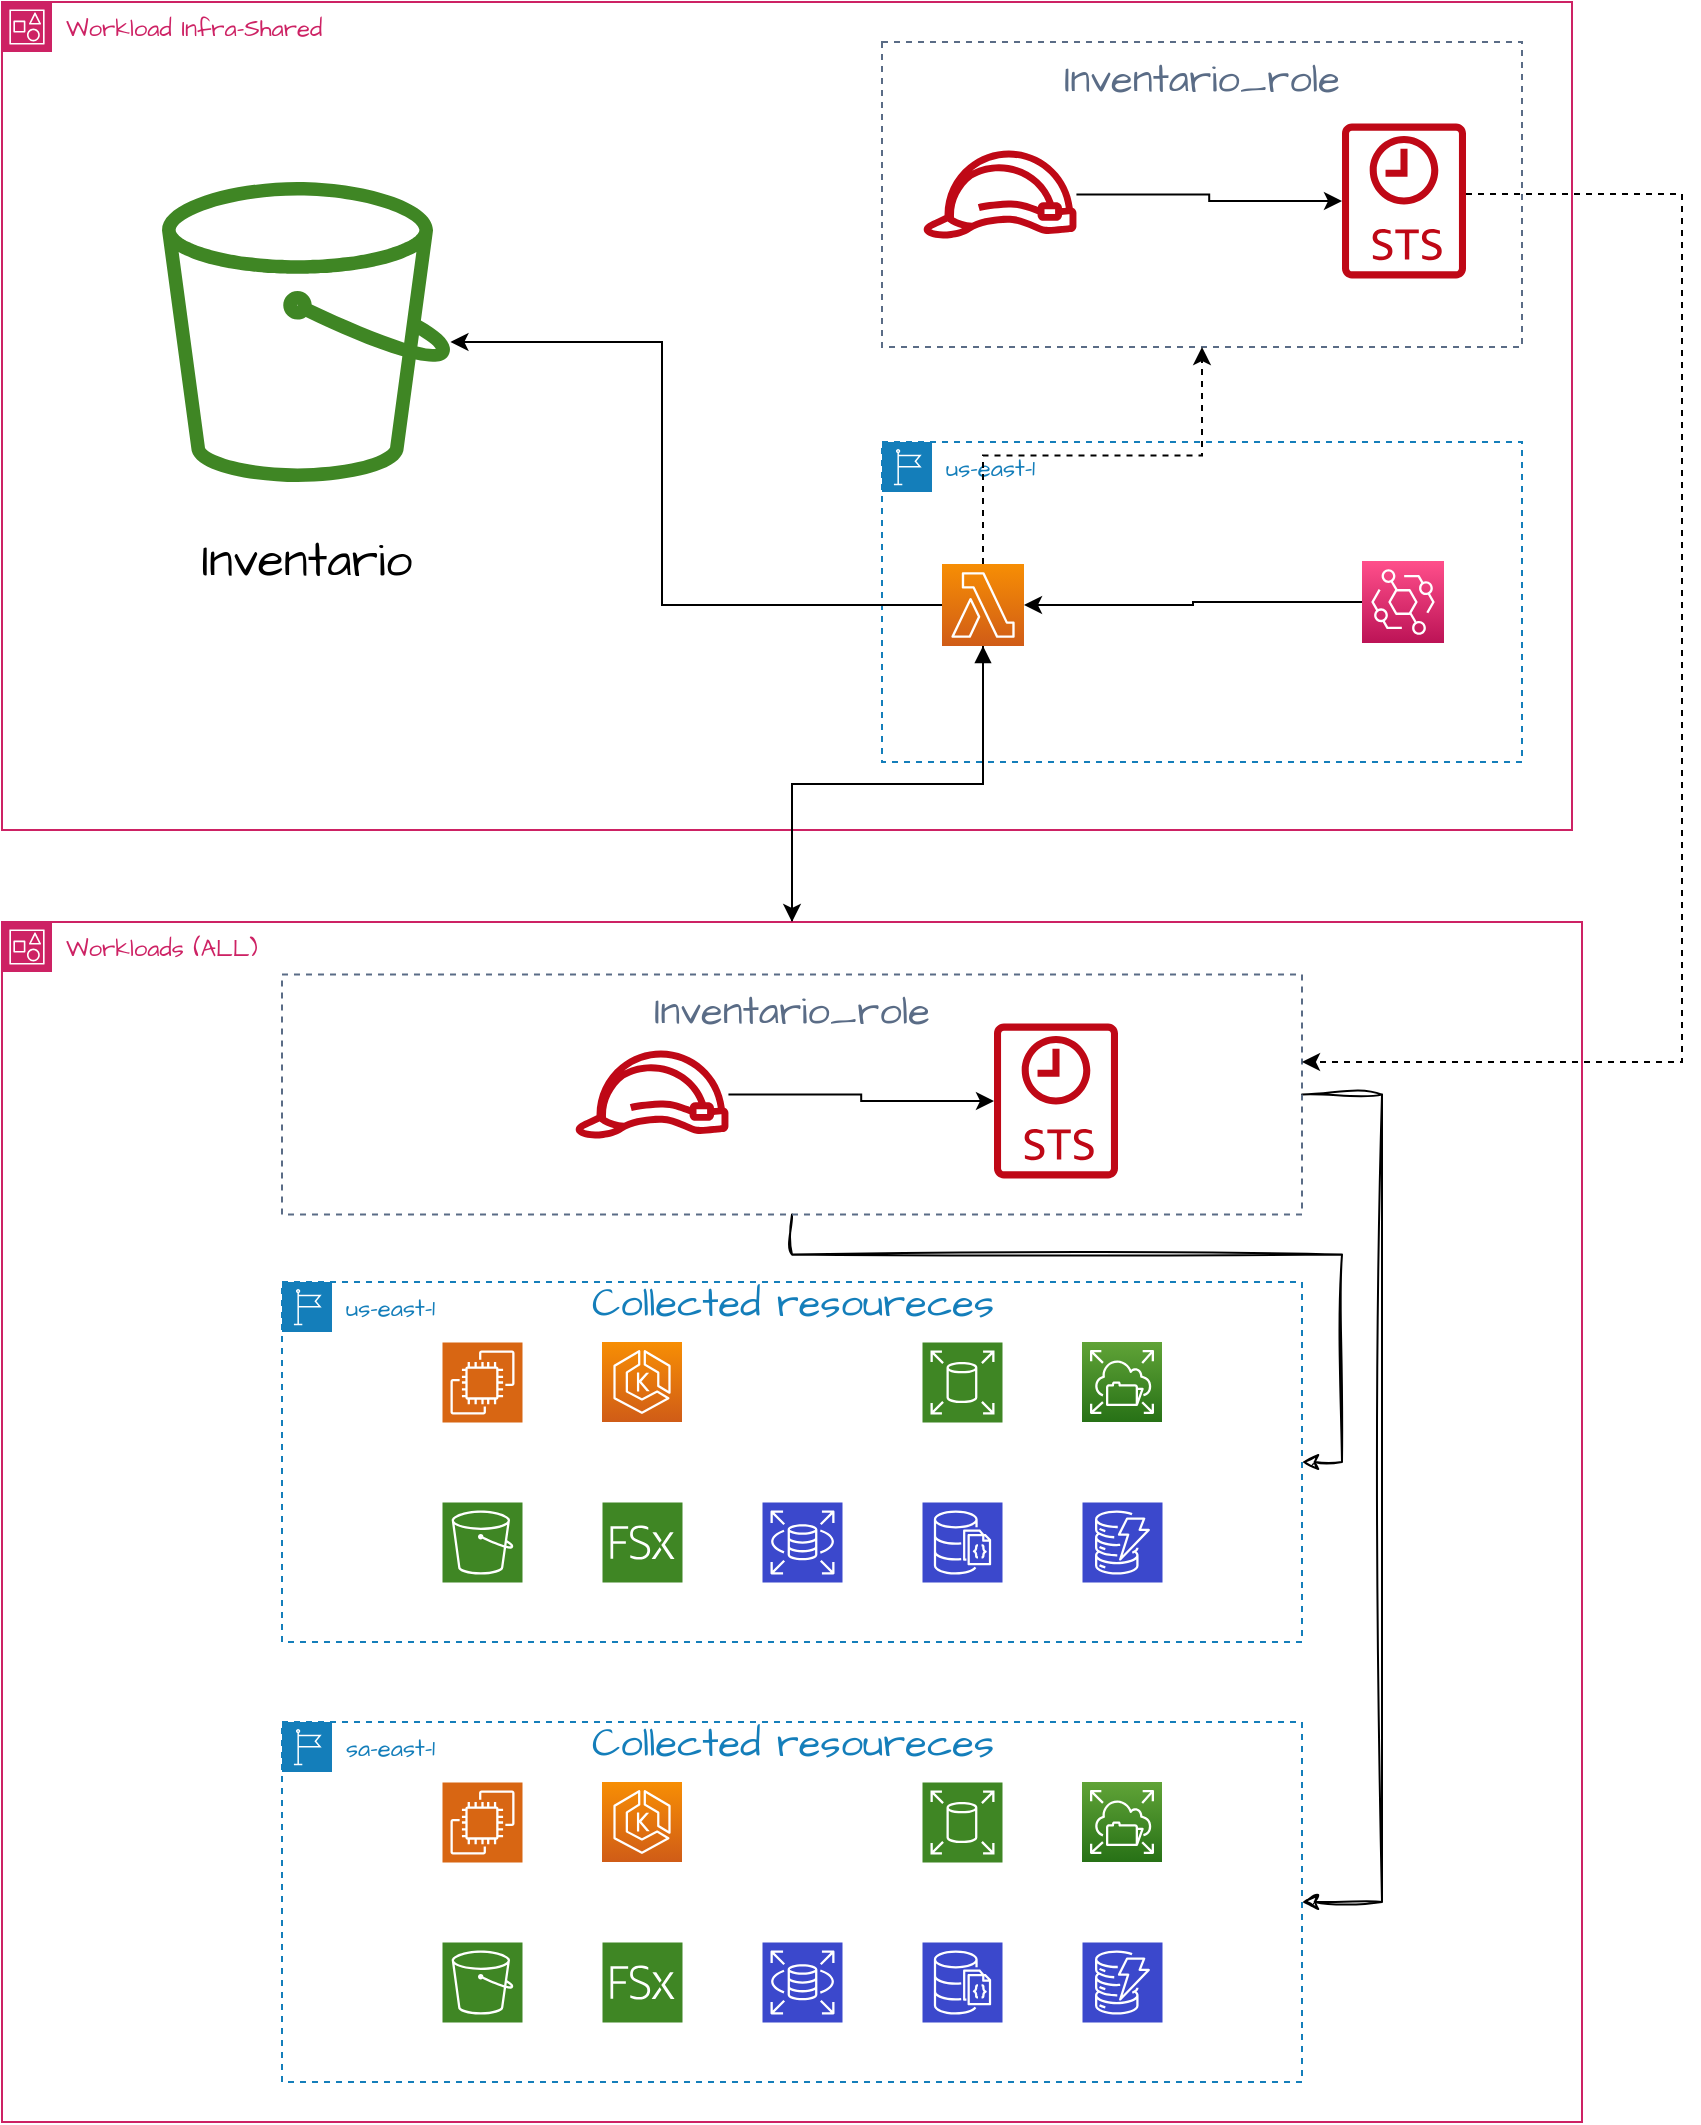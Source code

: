 <mxfile version="21.2.9" type="github">
  <diagram name="Página-1" id="VzRooWuVWmmBLkSY3yeb">
    <mxGraphModel dx="2181" dy="3083" grid="1" gridSize="10" guides="1" tooltips="1" connect="1" arrows="1" fold="1" page="1" pageScale="1" pageWidth="827" pageHeight="1169" math="0" shadow="0">
      <root>
        <mxCell id="0" />
        <mxCell id="1" parent="0" />
        <mxCell id="jStCBAq80HZp-Zrw6Ssf-123" value="Workload Infra-Shared" style="points=[[0,0],[0.25,0],[0.5,0],[0.75,0],[1,0],[1,0.25],[1,0.5],[1,0.75],[1,1],[0.75,1],[0.5,1],[0.25,1],[0,1],[0,0.75],[0,0.5],[0,0.25]];outlineConnect=0;gradientColor=none;html=1;whiteSpace=wrap;fontSize=12;fontStyle=0;container=1;pointerEvents=0;collapsible=0;recursiveResize=0;shape=mxgraph.aws4.group;grIcon=mxgraph.aws4.group_account;strokeColor=#CD2264;fillColor=none;verticalAlign=top;align=left;spacingLeft=30;fontColor=#CD2264;dashed=0;hachureGap=4;fontFamily=Architects Daughter;fontSource=https%3A%2F%2Ffonts.googleapis.com%2Fcss%3Ffamily%3DArchitects%2BDaughter;" vertex="1" parent="1">
          <mxGeometry x="-360" y="-2080" width="785" height="414" as="geometry" />
        </mxCell>
        <mxCell id="jStCBAq80HZp-Zrw6Ssf-126" value="Inventario_role" style="fillColor=none;strokeColor=#5A6C86;dashed=1;verticalAlign=top;fontStyle=0;fontColor=#5A6C86;whiteSpace=wrap;html=1;hachureGap=4;fontFamily=Architects Daughter;fontSource=https%3A%2F%2Ffonts.googleapis.com%2Fcss%3Ffamily%3DArchitects%2BDaughter;fontSize=20;" vertex="1" parent="jStCBAq80HZp-Zrw6Ssf-123">
          <mxGeometry x="440" y="20" width="320" height="152.5" as="geometry" />
        </mxCell>
        <mxCell id="jStCBAq80HZp-Zrw6Ssf-130" style="edgeStyle=orthogonalEdgeStyle;rounded=0;hachureGap=4;orthogonalLoop=1;jettySize=auto;html=1;fontFamily=Architects Daughter;fontSource=https%3A%2F%2Ffonts.googleapis.com%2Fcss%3Ffamily%3DArchitects%2BDaughter;fontSize=16;" edge="1" parent="jStCBAq80HZp-Zrw6Ssf-123" source="jStCBAq80HZp-Zrw6Ssf-127" target="jStCBAq80HZp-Zrw6Ssf-128">
          <mxGeometry relative="1" as="geometry" />
        </mxCell>
        <mxCell id="jStCBAq80HZp-Zrw6Ssf-127" value="" style="sketch=0;outlineConnect=0;fontColor=#232F3E;gradientColor=none;fillColor=#BF0816;strokeColor=none;dashed=0;verticalLabelPosition=bottom;verticalAlign=top;align=center;html=1;fontSize=12;fontStyle=0;aspect=fixed;pointerEvents=1;shape=mxgraph.aws4.role;hachureGap=4;jiggle=2;curveFitting=1;fontFamily=Architects Daughter;fontSource=https%3A%2F%2Ffonts.googleapis.com%2Fcss%3Ffamily%3DArchitects%2BDaughter;" vertex="1" parent="jStCBAq80HZp-Zrw6Ssf-123">
          <mxGeometry x="460.0" y="74.25" width="78" height="44" as="geometry" />
        </mxCell>
        <mxCell id="jStCBAq80HZp-Zrw6Ssf-128" value="" style="sketch=0;outlineConnect=0;fontColor=#232F3E;gradientColor=none;fillColor=#BF0816;strokeColor=none;dashed=0;verticalLabelPosition=bottom;verticalAlign=top;align=center;html=1;fontSize=12;fontStyle=0;aspect=fixed;pointerEvents=1;shape=mxgraph.aws4.sts_alternate;hachureGap=4;jiggle=2;curveFitting=1;fontFamily=Architects Daughter;fontSource=https%3A%2F%2Ffonts.googleapis.com%2Fcss%3Ffamily%3DArchitects%2BDaughter;" vertex="1" parent="jStCBAq80HZp-Zrw6Ssf-123">
          <mxGeometry x="670" y="60.5" width="62" height="78" as="geometry" />
        </mxCell>
        <mxCell id="jStCBAq80HZp-Zrw6Ssf-124" value="us-east-1" style="points=[[0,0],[0.25,0],[0.5,0],[0.75,0],[1,0],[1,0.25],[1,0.5],[1,0.75],[1,1],[0.75,1],[0.5,1],[0.25,1],[0,1],[0,0.75],[0,0.5],[0,0.25]];outlineConnect=0;gradientColor=none;html=1;whiteSpace=wrap;fontSize=12;fontStyle=0;container=1;pointerEvents=0;collapsible=0;recursiveResize=0;shape=mxgraph.aws4.group;grIcon=mxgraph.aws4.group_region;strokeColor=#147EBA;fillColor=none;verticalAlign=top;align=left;spacingLeft=30;fontColor=#147EBA;dashed=1;hachureGap=4;fontFamily=Architects Daughter;fontSource=https%3A%2F%2Ffonts.googleapis.com%2Fcss%3Ffamily%3DArchitects%2BDaughter;" vertex="1" parent="jStCBAq80HZp-Zrw6Ssf-123">
          <mxGeometry x="440" y="220" width="320" height="160" as="geometry" />
        </mxCell>
        <mxCell id="jStCBAq80HZp-Zrw6Ssf-175" style="edgeStyle=orthogonalEdgeStyle;rounded=0;hachureGap=4;orthogonalLoop=1;jettySize=auto;html=1;entryX=1;entryY=0.5;entryDx=0;entryDy=0;entryPerimeter=0;fontFamily=Architects Daughter;fontSource=https%3A%2F%2Ffonts.googleapis.com%2Fcss%3Ffamily%3DArchitects%2BDaughter;fontSize=16;" edge="1" parent="jStCBAq80HZp-Zrw6Ssf-124" source="jStCBAq80HZp-Zrw6Ssf-103" target="jStCBAq80HZp-Zrw6Ssf-97">
          <mxGeometry relative="1" as="geometry" />
        </mxCell>
        <mxCell id="jStCBAq80HZp-Zrw6Ssf-103" value="" style="sketch=0;points=[[0,0,0],[0.25,0,0],[0.5,0,0],[0.75,0,0],[1,0,0],[0,1,0],[0.25,1,0],[0.5,1,0],[0.75,1,0],[1,1,0],[0,0.25,0],[0,0.5,0],[0,0.75,0],[1,0.25,0],[1,0.5,0],[1,0.75,0]];outlineConnect=0;fontColor=#232F3E;gradientColor=#FF4F8B;gradientDirection=north;fillColor=#BC1356;strokeColor=#ffffff;dashed=0;verticalLabelPosition=bottom;verticalAlign=top;align=center;html=1;fontSize=12;fontStyle=0;aspect=fixed;shape=mxgraph.aws4.resourceIcon;resIcon=mxgraph.aws4.eventbridge;hachureGap=4;jiggle=2;curveFitting=1;fontFamily=Architects Daughter;fontSource=https%3A%2F%2Ffonts.googleapis.com%2Fcss%3Ffamily%3DArchitects%2BDaughter;" vertex="1" parent="jStCBAq80HZp-Zrw6Ssf-124">
          <mxGeometry x="240" y="59.5" width="41" height="41" as="geometry" />
        </mxCell>
        <mxCell id="jStCBAq80HZp-Zrw6Ssf-97" value="" style="sketch=0;points=[[0,0,0],[0.25,0,0],[0.5,0,0],[0.75,0,0],[1,0,0],[0,1,0],[0.25,1,0],[0.5,1,0],[0.75,1,0],[1,1,0],[0,0.25,0],[0,0.5,0],[0,0.75,0],[1,0.25,0],[1,0.5,0],[1,0.75,0]];outlineConnect=0;fontColor=#232F3E;gradientColor=#F78E04;gradientDirection=north;fillColor=#D05C17;strokeColor=#ffffff;dashed=0;verticalLabelPosition=bottom;verticalAlign=top;align=center;html=1;fontSize=12;fontStyle=0;aspect=fixed;shape=mxgraph.aws4.resourceIcon;resIcon=mxgraph.aws4.lambda;hachureGap=4;jiggle=2;curveFitting=1;fontFamily=Architects Daughter;fontSource=https%3A%2F%2Ffonts.googleapis.com%2Fcss%3Ffamily%3DArchitects%2BDaughter;" vertex="1" parent="jStCBAq80HZp-Zrw6Ssf-124">
          <mxGeometry x="30" y="61" width="41" height="41" as="geometry" />
        </mxCell>
        <mxCell id="jStCBAq80HZp-Zrw6Ssf-157" value="" style="sketch=0;outlineConnect=0;fontColor=#232F3E;gradientColor=none;fillColor=#3F8624;strokeColor=none;dashed=0;verticalLabelPosition=bottom;verticalAlign=top;align=center;html=1;fontSize=12;fontStyle=0;aspect=fixed;pointerEvents=1;shape=mxgraph.aws4.bucket;hachureGap=4;jiggle=2;curveFitting=1;fontFamily=Architects Daughter;fontSource=https%3A%2F%2Ffonts.googleapis.com%2Fcss%3Ffamily%3DArchitects%2BDaughter;" vertex="1" parent="jStCBAq80HZp-Zrw6Ssf-123">
          <mxGeometry x="80" y="90" width="144.23" height="150" as="geometry" />
        </mxCell>
        <mxCell id="jStCBAq80HZp-Zrw6Ssf-158" value="&lt;font style=&quot;font-size: 24px;&quot;&gt;Inventario&lt;/font&gt;" style="text;html=1;align=center;verticalAlign=middle;resizable=0;points=[];autosize=1;strokeColor=none;fillColor=none;fontSize=20;fontFamily=Architects Daughter;" vertex="1" parent="jStCBAq80HZp-Zrw6Ssf-123">
          <mxGeometry x="87.12" y="260" width="130" height="40" as="geometry" />
        </mxCell>
        <mxCell id="jStCBAq80HZp-Zrw6Ssf-163" style="edgeStyle=orthogonalEdgeStyle;rounded=0;hachureGap=4;orthogonalLoop=1;jettySize=auto;html=1;entryX=0.5;entryY=1;entryDx=0;entryDy=0;fontFamily=Architects Daughter;fontSource=https%3A%2F%2Ffonts.googleapis.com%2Fcss%3Ffamily%3DArchitects%2BDaughter;fontSize=16;dashed=1;" edge="1" parent="jStCBAq80HZp-Zrw6Ssf-123" source="jStCBAq80HZp-Zrw6Ssf-97" target="jStCBAq80HZp-Zrw6Ssf-126">
          <mxGeometry relative="1" as="geometry" />
        </mxCell>
        <mxCell id="jStCBAq80HZp-Zrw6Ssf-172" style="edgeStyle=orthogonalEdgeStyle;rounded=0;hachureGap=4;orthogonalLoop=1;jettySize=auto;html=1;fontFamily=Architects Daughter;fontSource=https%3A%2F%2Ffonts.googleapis.com%2Fcss%3Ffamily%3DArchitects%2BDaughter;fontSize=16;" edge="1" parent="jStCBAq80HZp-Zrw6Ssf-123" source="jStCBAq80HZp-Zrw6Ssf-97" target="jStCBAq80HZp-Zrw6Ssf-157">
          <mxGeometry relative="1" as="geometry">
            <Array as="points">
              <mxPoint x="330" y="302" />
              <mxPoint x="330" y="170" />
            </Array>
          </mxGeometry>
        </mxCell>
        <mxCell id="jStCBAq80HZp-Zrw6Ssf-166" style="edgeStyle=orthogonalEdgeStyle;rounded=0;hachureGap=4;orthogonalLoop=1;jettySize=auto;html=1;entryX=0.5;entryY=1;entryDx=0;entryDy=0;entryPerimeter=0;fontFamily=Architects Daughter;fontSource=https%3A%2F%2Ffonts.googleapis.com%2Fcss%3Ffamily%3DArchitects%2BDaughter;fontSize=16;endArrow=block;endFill=1;" edge="1" parent="1" source="jStCBAq80HZp-Zrw6Ssf-132" target="jStCBAq80HZp-Zrw6Ssf-97">
          <mxGeometry relative="1" as="geometry" />
        </mxCell>
        <mxCell id="jStCBAq80HZp-Zrw6Ssf-132" value="Workloads (ALL)" style="points=[[0,0],[0.25,0],[0.5,0],[0.75,0],[1,0],[1,0.25],[1,0.5],[1,0.75],[1,1],[0.75,1],[0.5,1],[0.25,1],[0,1],[0,0.75],[0,0.5],[0,0.25]];outlineConnect=0;gradientColor=none;html=1;whiteSpace=wrap;fontSize=12;fontStyle=0;container=1;pointerEvents=0;collapsible=0;recursiveResize=0;shape=mxgraph.aws4.group;grIcon=mxgraph.aws4.group_account;strokeColor=#CD2264;fillColor=none;verticalAlign=top;align=left;spacingLeft=30;fontColor=#CD2264;dashed=0;hachureGap=4;fontFamily=Architects Daughter;fontSource=https%3A%2F%2Ffonts.googleapis.com%2Fcss%3Ffamily%3DArchitects%2BDaughter;" vertex="1" parent="1">
          <mxGeometry x="-360" y="-1620" width="790" height="600" as="geometry" />
        </mxCell>
        <mxCell id="jStCBAq80HZp-Zrw6Ssf-162" style="edgeStyle=orthogonalEdgeStyle;rounded=0;sketch=1;hachureGap=4;jiggle=2;curveFitting=1;orthogonalLoop=1;jettySize=auto;html=1;entryX=1;entryY=0.5;entryDx=0;entryDy=0;fontFamily=Architects Daughter;fontSource=https%3A%2F%2Ffonts.googleapis.com%2Fcss%3Ffamily%3DArchitects%2BDaughter;fontSize=16;" edge="1" parent="jStCBAq80HZp-Zrw6Ssf-132" source="jStCBAq80HZp-Zrw6Ssf-135" target="jStCBAq80HZp-Zrw6Ssf-140">
          <mxGeometry relative="1" as="geometry" />
        </mxCell>
        <mxCell id="jStCBAq80HZp-Zrw6Ssf-165" style="edgeStyle=orthogonalEdgeStyle;rounded=0;sketch=1;hachureGap=4;jiggle=2;curveFitting=1;orthogonalLoop=1;jettySize=auto;html=1;exitX=1;exitY=0.5;exitDx=0;exitDy=0;entryX=1;entryY=0.5;entryDx=0;entryDy=0;fontFamily=Architects Daughter;fontSource=https%3A%2F%2Ffonts.googleapis.com%2Fcss%3Ffamily%3DArchitects%2BDaughter;fontSize=16;" edge="1" parent="jStCBAq80HZp-Zrw6Ssf-132" source="jStCBAq80HZp-Zrw6Ssf-135">
          <mxGeometry relative="1" as="geometry">
            <mxPoint x="650" y="490" as="targetPoint" />
            <Array as="points">
              <mxPoint x="690" y="86" />
              <mxPoint x="690" y="490" />
            </Array>
          </mxGeometry>
        </mxCell>
        <mxCell id="jStCBAq80HZp-Zrw6Ssf-135" value="Inventario_role" style="fillColor=none;strokeColor=#5A6C86;dashed=1;verticalAlign=top;fontStyle=0;fontColor=#5A6C86;whiteSpace=wrap;html=1;hachureGap=4;fontFamily=Architects Daughter;fontSource=https%3A%2F%2Ffonts.googleapis.com%2Fcss%3Ffamily%3DArchitects%2BDaughter;fontSize=20;" vertex="1" parent="jStCBAq80HZp-Zrw6Ssf-132">
          <mxGeometry x="140" y="26.25" width="510" height="120" as="geometry" />
        </mxCell>
        <mxCell id="jStCBAq80HZp-Zrw6Ssf-137" value="" style="sketch=0;outlineConnect=0;fontColor=#232F3E;gradientColor=none;fillColor=#BF0816;strokeColor=none;dashed=0;verticalLabelPosition=bottom;verticalAlign=top;align=center;html=1;fontSize=12;fontStyle=0;aspect=fixed;pointerEvents=1;shape=mxgraph.aws4.role;hachureGap=4;jiggle=2;curveFitting=1;fontFamily=Architects Daughter;fontSource=https%3A%2F%2Ffonts.googleapis.com%2Fcss%3Ffamily%3DArchitects%2BDaughter;" vertex="1" parent="jStCBAq80HZp-Zrw6Ssf-132">
          <mxGeometry x="286.0" y="64.25" width="78" height="44" as="geometry" />
        </mxCell>
        <mxCell id="jStCBAq80HZp-Zrw6Ssf-138" value="" style="sketch=0;outlineConnect=0;fontColor=#232F3E;gradientColor=none;fillColor=#BF0816;strokeColor=none;dashed=0;verticalLabelPosition=bottom;verticalAlign=top;align=center;html=1;fontSize=12;fontStyle=0;aspect=fixed;pointerEvents=1;shape=mxgraph.aws4.sts_alternate;hachureGap=4;jiggle=2;curveFitting=1;fontFamily=Architects Daughter;fontSource=https%3A%2F%2Ffonts.googleapis.com%2Fcss%3Ffamily%3DArchitects%2BDaughter;" vertex="1" parent="jStCBAq80HZp-Zrw6Ssf-132">
          <mxGeometry x="496" y="50.5" width="62" height="78" as="geometry" />
        </mxCell>
        <mxCell id="jStCBAq80HZp-Zrw6Ssf-136" style="edgeStyle=orthogonalEdgeStyle;rounded=0;hachureGap=4;orthogonalLoop=1;jettySize=auto;html=1;fontFamily=Architects Daughter;fontSource=https%3A%2F%2Ffonts.googleapis.com%2Fcss%3Ffamily%3DArchitects%2BDaughter;fontSize=16;" edge="1" parent="jStCBAq80HZp-Zrw6Ssf-132" source="jStCBAq80HZp-Zrw6Ssf-137" target="jStCBAq80HZp-Zrw6Ssf-138">
          <mxGeometry relative="1" as="geometry" />
        </mxCell>
        <mxCell id="jStCBAq80HZp-Zrw6Ssf-140" value="us-east-1" style="points=[[0,0],[0.25,0],[0.5,0],[0.75,0],[1,0],[1,0.25],[1,0.5],[1,0.75],[1,1],[0.75,1],[0.5,1],[0.25,1],[0,1],[0,0.75],[0,0.5],[0,0.25]];outlineConnect=0;gradientColor=none;html=1;whiteSpace=wrap;fontSize=12;fontStyle=0;container=1;pointerEvents=0;collapsible=0;recursiveResize=0;shape=mxgraph.aws4.group;grIcon=mxgraph.aws4.group_region;strokeColor=#147EBA;fillColor=none;verticalAlign=top;align=left;spacingLeft=30;fontColor=#147EBA;dashed=1;hachureGap=4;fontFamily=Architects Daughter;fontSource=https%3A%2F%2Ffonts.googleapis.com%2Fcss%3Ffamily%3DArchitects%2BDaughter;" vertex="1" parent="jStCBAq80HZp-Zrw6Ssf-132">
          <mxGeometry x="140" y="180" width="510" height="180" as="geometry" />
        </mxCell>
        <mxCell id="jStCBAq80HZp-Zrw6Ssf-79" value="" style="html=1;overflow=block;blockSpacing=1;whiteSpace=wrap;shape=mxgraph.aws4.resourceIcon;resIcon=mxgraph.aws4.ec2;verticalLabelPosition=bottom;align=center;verticalAlign=top;strokeColor=#ffffff;pointerEvents=1;fontSize=13;spacing=0;strokeOpacity=100;rounded=1;absoluteArcSize=1;arcSize=9;fillColor=#d86613;strokeWidth=2.3;lucidId=VLP564rc3VLV;" vertex="1" parent="jStCBAq80HZp-Zrw6Ssf-140">
          <mxGeometry x="80" y="30" width="40" height="40" as="geometry" />
        </mxCell>
        <mxCell id="jStCBAq80HZp-Zrw6Ssf-115" value="" style="sketch=0;points=[[0,0,0],[0.25,0,0],[0.5,0,0],[0.75,0,0],[1,0,0],[0,1,0],[0.25,1,0],[0.5,1,0],[0.75,1,0],[1,1,0],[0,0.25,0],[0,0.5,0],[0,0.75,0],[1,0.25,0],[1,0.5,0],[1,0.75,0]];outlineConnect=0;fontColor=#232F3E;gradientColor=#F78E04;gradientDirection=north;fillColor=#D05C17;strokeColor=#ffffff;dashed=0;verticalLabelPosition=bottom;verticalAlign=top;align=center;html=1;fontSize=12;fontStyle=0;aspect=fixed;shape=mxgraph.aws4.resourceIcon;resIcon=mxgraph.aws4.eks;hachureGap=4;jiggle=2;curveFitting=1;fontFamily=Architects Daughter;fontSource=https%3A%2F%2Ffonts.googleapis.com%2Fcss%3Ffamily%3DArchitects%2BDaughter;" vertex="1" parent="jStCBAq80HZp-Zrw6Ssf-140">
          <mxGeometry x="160" y="30" width="40" height="40" as="geometry" />
        </mxCell>
        <mxCell id="jStCBAq80HZp-Zrw6Ssf-84" value="" style="html=1;overflow=block;blockSpacing=1;whiteSpace=wrap;shape=image;fontSize=13;spacing=0;strokeColor=none;strokeOpacity=100;strokeWidth=0;image=https://images.lucid.app/images/45615121-0fde-41e3-a332-d0e352b0bb33/content;imageAspect=0;lucidId=YUP5qHfr82i2;" vertex="1" parent="jStCBAq80HZp-Zrw6Ssf-140">
          <mxGeometry x="240" y="30" width="40" height="40" as="geometry" />
        </mxCell>
        <mxCell id="jStCBAq80HZp-Zrw6Ssf-82" value="" style="html=1;overflow=block;blockSpacing=1;whiteSpace=wrap;shape=mxgraph.aws4.resourceIcon;resIcon=mxgraph.aws4.elastic_block_store;labelPosition=center;verticalLabelPosition=bottom;align=center;verticalAlign=top;strokeColor=#ffffff;pointerEvents=1;fontSize=13;spacing=0;strokeOpacity=100;rounded=1;absoluteArcSize=1;arcSize=9;fillColor=#3f8624;strokeWidth=2.3;lucidId=uNP53A2GF-6j;" vertex="1" parent="jStCBAq80HZp-Zrw6Ssf-140">
          <mxGeometry x="320" y="30" width="40" height="40" as="geometry" />
        </mxCell>
        <mxCell id="jStCBAq80HZp-Zrw6Ssf-116" value="" style="sketch=0;points=[[0,0,0],[0.25,0,0],[0.5,0,0],[0.75,0,0],[1,0,0],[0,1,0],[0.25,1,0],[0.5,1,0],[0.75,1,0],[1,1,0],[0,0.25,0],[0,0.5,0],[0,0.75,0],[1,0.25,0],[1,0.5,0],[1,0.75,0]];outlineConnect=0;fontColor=#232F3E;gradientColor=#60A337;gradientDirection=north;fillColor=#277116;strokeColor=#ffffff;dashed=0;verticalLabelPosition=bottom;verticalAlign=top;align=center;html=1;fontSize=12;fontStyle=0;aspect=fixed;shape=mxgraph.aws4.resourceIcon;resIcon=mxgraph.aws4.elastic_file_system;hachureGap=4;jiggle=2;curveFitting=1;fontFamily=Architects Daughter;fontSource=https%3A%2F%2Ffonts.googleapis.com%2Fcss%3Ffamily%3DArchitects%2BDaughter;" vertex="1" parent="jStCBAq80HZp-Zrw6Ssf-140">
          <mxGeometry x="400" y="30" width="40" height="40" as="geometry" />
        </mxCell>
        <mxCell id="jStCBAq80HZp-Zrw6Ssf-85" value="" style="html=1;overflow=block;blockSpacing=1;whiteSpace=wrap;shape=mxgraph.aws4.resourceIcon;resIcon=mxgraph.aws4.s3;labelPosition=center;verticalLabelPosition=bottom;align=center;verticalAlign=top;strokeColor=#ffffff;pointerEvents=1;fontSize=13;spacing=0;strokeOpacity=100;rounded=1;absoluteArcSize=1;arcSize=9;fillColor=#3f8624;strokeWidth=2.3;lucidId=0VP5lnikihRS;" vertex="1" parent="jStCBAq80HZp-Zrw6Ssf-140">
          <mxGeometry x="80" y="110" width="40" height="40" as="geometry" />
        </mxCell>
        <mxCell id="jStCBAq80HZp-Zrw6Ssf-81" value="" style="html=1;overflow=block;blockSpacing=1;whiteSpace=wrap;shape=mxgraph.aws4.resourceIcon;resIcon=mxgraph.aws4.fsx;labelPosition=center;verticalLabelPosition=bottom;align=center;verticalAlign=top;strokeColor=#ffffff;pointerEvents=1;fontSize=13;spacing=0;strokeOpacity=100;rounded=1;absoluteArcSize=1;arcSize=9;fillColor=#3f8624;strokeWidth=2.3;lucidId=9MP5vk~L6b_T;" vertex="1" parent="jStCBAq80HZp-Zrw6Ssf-140">
          <mxGeometry x="160" y="110" width="40" height="40" as="geometry" />
        </mxCell>
        <mxCell id="jStCBAq80HZp-Zrw6Ssf-86" value="" style="html=1;overflow=block;blockSpacing=1;whiteSpace=wrap;shape=mxgraph.aws4.resourceIcon;resIcon=mxgraph.aws4.rds;verticalLabelPosition=bottom;align=center;verticalAlign=top;strokeColor=#ffffff;pointerEvents=1;fontSize=13;spacing=0;strokeOpacity=100;rounded=1;absoluteArcSize=1;arcSize=9;fillColor=#3b48cc;strokeWidth=2.3;lucidId=CWP5NWTmOiCy;" vertex="1" parent="jStCBAq80HZp-Zrw6Ssf-140">
          <mxGeometry x="240" y="110" width="40" height="40" as="geometry" />
        </mxCell>
        <mxCell id="jStCBAq80HZp-Zrw6Ssf-87" value="" style="html=1;overflow=block;blockSpacing=1;whiteSpace=wrap;shape=mxgraph.aws4.resourceIcon;resIcon=mxgraph.aws4.documentdb_with_mongodb_compatibility;verticalLabelPosition=bottom;align=center;verticalAlign=top;strokeColor=#ffffff;pointerEvents=1;fontSize=13;spacing=0;strokeOpacity=100;rounded=1;absoluteArcSize=1;arcSize=9;fillColor=#3b48cc;strokeWidth=2.3;lucidId=9WP5~1O04F0Y;" vertex="1" parent="jStCBAq80HZp-Zrw6Ssf-140">
          <mxGeometry x="320" y="110" width="40" height="40" as="geometry" />
        </mxCell>
        <mxCell id="jStCBAq80HZp-Zrw6Ssf-88" value="" style="html=1;overflow=block;blockSpacing=1;whiteSpace=wrap;shape=mxgraph.aws4.resourceIcon;resIcon=mxgraph.aws4.dynamodb;verticalLabelPosition=bottom;align=center;verticalAlign=top;strokeColor=#ffffff;pointerEvents=1;fontSize=13;spacing=0;strokeOpacity=100;rounded=1;absoluteArcSize=1;arcSize=9;fillColor=#3b48cc;strokeWidth=2.3;lucidId=0XP5R61sQiSh;" vertex="1" parent="jStCBAq80HZp-Zrw6Ssf-140">
          <mxGeometry x="400" y="110" width="40" height="40" as="geometry" />
        </mxCell>
        <mxCell id="jStCBAq80HZp-Zrw6Ssf-198" value="&lt;font color=&quot;#147eba&quot;&gt;Collected resoureces&lt;/font&gt;&lt;span data-lucid-content=&quot;{&amp;quot;t&amp;quot;:&amp;quot;    Collected resources&amp;quot;,&amp;quot;m&amp;quot;:[{&amp;quot;s&amp;quot;:0,&amp;quot;n&amp;quot;:&amp;quot;a&amp;quot;,&amp;quot;v&amp;quot;:&amp;quot;left&amp;quot;},{&amp;quot;s&amp;quot;:0,&amp;quot;n&amp;quot;:&amp;quot;c&amp;quot;,&amp;quot;v&amp;quot;:&amp;quot;#b40c4cff&amp;quot;,&amp;quot;e&amp;quot;:23},{&amp;quot;s&amp;quot;:0,&amp;quot;n&amp;quot;:&amp;quot;s&amp;quot;,&amp;quot;v&amp;quot;:17.778,&amp;quot;e&amp;quot;:23}]}&quot; data-lucid-type=&quot;application/vnd.lucid.text&quot;&gt;&lt;/span&gt;" style="text;html=1;align=center;verticalAlign=middle;resizable=0;points=[];autosize=1;strokeColor=none;fillColor=none;fontSize=20;fontFamily=Architects Daughter;" vertex="1" parent="jStCBAq80HZp-Zrw6Ssf-140">
          <mxGeometry x="145" y="-10" width="220" height="40" as="geometry" />
        </mxCell>
        <mxCell id="jStCBAq80HZp-Zrw6Ssf-199" value="sa-east-1" style="points=[[0,0],[0.25,0],[0.5,0],[0.75,0],[1,0],[1,0.25],[1,0.5],[1,0.75],[1,1],[0.75,1],[0.5,1],[0.25,1],[0,1],[0,0.75],[0,0.5],[0,0.25]];outlineConnect=0;gradientColor=none;html=1;whiteSpace=wrap;fontSize=12;fontStyle=0;container=1;pointerEvents=0;collapsible=0;recursiveResize=0;shape=mxgraph.aws4.group;grIcon=mxgraph.aws4.group_region;strokeColor=#147EBA;fillColor=none;verticalAlign=top;align=left;spacingLeft=30;fontColor=#147EBA;dashed=1;hachureGap=4;fontFamily=Architects Daughter;fontSource=https%3A%2F%2Ffonts.googleapis.com%2Fcss%3Ffamily%3DArchitects%2BDaughter;" vertex="1" parent="jStCBAq80HZp-Zrw6Ssf-132">
          <mxGeometry x="140" y="400" width="510" height="180" as="geometry" />
        </mxCell>
        <mxCell id="jStCBAq80HZp-Zrw6Ssf-200" value="" style="html=1;overflow=block;blockSpacing=1;whiteSpace=wrap;shape=mxgraph.aws4.resourceIcon;resIcon=mxgraph.aws4.ec2;verticalLabelPosition=bottom;align=center;verticalAlign=top;strokeColor=#ffffff;pointerEvents=1;fontSize=13;spacing=0;strokeOpacity=100;rounded=1;absoluteArcSize=1;arcSize=9;fillColor=#d86613;strokeWidth=2.3;lucidId=VLP564rc3VLV;" vertex="1" parent="jStCBAq80HZp-Zrw6Ssf-199">
          <mxGeometry x="80" y="30" width="40" height="40" as="geometry" />
        </mxCell>
        <mxCell id="jStCBAq80HZp-Zrw6Ssf-201" value="" style="sketch=0;points=[[0,0,0],[0.25,0,0],[0.5,0,0],[0.75,0,0],[1,0,0],[0,1,0],[0.25,1,0],[0.5,1,0],[0.75,1,0],[1,1,0],[0,0.25,0],[0,0.5,0],[0,0.75,0],[1,0.25,0],[1,0.5,0],[1,0.75,0]];outlineConnect=0;fontColor=#232F3E;gradientColor=#F78E04;gradientDirection=north;fillColor=#D05C17;strokeColor=#ffffff;dashed=0;verticalLabelPosition=bottom;verticalAlign=top;align=center;html=1;fontSize=12;fontStyle=0;aspect=fixed;shape=mxgraph.aws4.resourceIcon;resIcon=mxgraph.aws4.eks;hachureGap=4;jiggle=2;curveFitting=1;fontFamily=Architects Daughter;fontSource=https%3A%2F%2Ffonts.googleapis.com%2Fcss%3Ffamily%3DArchitects%2BDaughter;" vertex="1" parent="jStCBAq80HZp-Zrw6Ssf-199">
          <mxGeometry x="160" y="30" width="40" height="40" as="geometry" />
        </mxCell>
        <mxCell id="jStCBAq80HZp-Zrw6Ssf-202" value="" style="html=1;overflow=block;blockSpacing=1;whiteSpace=wrap;shape=image;fontSize=13;spacing=0;strokeColor=none;strokeOpacity=100;strokeWidth=0;image=https://images.lucid.app/images/45615121-0fde-41e3-a332-d0e352b0bb33/content;imageAspect=0;lucidId=YUP5qHfr82i2;" vertex="1" parent="jStCBAq80HZp-Zrw6Ssf-199">
          <mxGeometry x="240" y="30" width="40" height="40" as="geometry" />
        </mxCell>
        <mxCell id="jStCBAq80HZp-Zrw6Ssf-203" value="" style="html=1;overflow=block;blockSpacing=1;whiteSpace=wrap;shape=mxgraph.aws4.resourceIcon;resIcon=mxgraph.aws4.elastic_block_store;labelPosition=center;verticalLabelPosition=bottom;align=center;verticalAlign=top;strokeColor=#ffffff;pointerEvents=1;fontSize=13;spacing=0;strokeOpacity=100;rounded=1;absoluteArcSize=1;arcSize=9;fillColor=#3f8624;strokeWidth=2.3;lucidId=uNP53A2GF-6j;" vertex="1" parent="jStCBAq80HZp-Zrw6Ssf-199">
          <mxGeometry x="320" y="30" width="40" height="40" as="geometry" />
        </mxCell>
        <mxCell id="jStCBAq80HZp-Zrw6Ssf-204" value="" style="sketch=0;points=[[0,0,0],[0.25,0,0],[0.5,0,0],[0.75,0,0],[1,0,0],[0,1,0],[0.25,1,0],[0.5,1,0],[0.75,1,0],[1,1,0],[0,0.25,0],[0,0.5,0],[0,0.75,0],[1,0.25,0],[1,0.5,0],[1,0.75,0]];outlineConnect=0;fontColor=#232F3E;gradientColor=#60A337;gradientDirection=north;fillColor=#277116;strokeColor=#ffffff;dashed=0;verticalLabelPosition=bottom;verticalAlign=top;align=center;html=1;fontSize=12;fontStyle=0;aspect=fixed;shape=mxgraph.aws4.resourceIcon;resIcon=mxgraph.aws4.elastic_file_system;hachureGap=4;jiggle=2;curveFitting=1;fontFamily=Architects Daughter;fontSource=https%3A%2F%2Ffonts.googleapis.com%2Fcss%3Ffamily%3DArchitects%2BDaughter;" vertex="1" parent="jStCBAq80HZp-Zrw6Ssf-199">
          <mxGeometry x="400" y="30" width="40" height="40" as="geometry" />
        </mxCell>
        <mxCell id="jStCBAq80HZp-Zrw6Ssf-205" value="" style="html=1;overflow=block;blockSpacing=1;whiteSpace=wrap;shape=mxgraph.aws4.resourceIcon;resIcon=mxgraph.aws4.s3;labelPosition=center;verticalLabelPosition=bottom;align=center;verticalAlign=top;strokeColor=#ffffff;pointerEvents=1;fontSize=13;spacing=0;strokeOpacity=100;rounded=1;absoluteArcSize=1;arcSize=9;fillColor=#3f8624;strokeWidth=2.3;lucidId=0VP5lnikihRS;" vertex="1" parent="jStCBAq80HZp-Zrw6Ssf-199">
          <mxGeometry x="80" y="110" width="40" height="40" as="geometry" />
        </mxCell>
        <mxCell id="jStCBAq80HZp-Zrw6Ssf-206" value="" style="html=1;overflow=block;blockSpacing=1;whiteSpace=wrap;shape=mxgraph.aws4.resourceIcon;resIcon=mxgraph.aws4.fsx;labelPosition=center;verticalLabelPosition=bottom;align=center;verticalAlign=top;strokeColor=#ffffff;pointerEvents=1;fontSize=13;spacing=0;strokeOpacity=100;rounded=1;absoluteArcSize=1;arcSize=9;fillColor=#3f8624;strokeWidth=2.3;lucidId=9MP5vk~L6b_T;" vertex="1" parent="jStCBAq80HZp-Zrw6Ssf-199">
          <mxGeometry x="160" y="110" width="40" height="40" as="geometry" />
        </mxCell>
        <mxCell id="jStCBAq80HZp-Zrw6Ssf-207" value="" style="html=1;overflow=block;blockSpacing=1;whiteSpace=wrap;shape=mxgraph.aws4.resourceIcon;resIcon=mxgraph.aws4.rds;verticalLabelPosition=bottom;align=center;verticalAlign=top;strokeColor=#ffffff;pointerEvents=1;fontSize=13;spacing=0;strokeOpacity=100;rounded=1;absoluteArcSize=1;arcSize=9;fillColor=#3b48cc;strokeWidth=2.3;lucidId=CWP5NWTmOiCy;" vertex="1" parent="jStCBAq80HZp-Zrw6Ssf-199">
          <mxGeometry x="240" y="110" width="40" height="40" as="geometry" />
        </mxCell>
        <mxCell id="jStCBAq80HZp-Zrw6Ssf-208" value="" style="html=1;overflow=block;blockSpacing=1;whiteSpace=wrap;shape=mxgraph.aws4.resourceIcon;resIcon=mxgraph.aws4.documentdb_with_mongodb_compatibility;verticalLabelPosition=bottom;align=center;verticalAlign=top;strokeColor=#ffffff;pointerEvents=1;fontSize=13;spacing=0;strokeOpacity=100;rounded=1;absoluteArcSize=1;arcSize=9;fillColor=#3b48cc;strokeWidth=2.3;lucidId=9WP5~1O04F0Y;" vertex="1" parent="jStCBAq80HZp-Zrw6Ssf-199">
          <mxGeometry x="320" y="110" width="40" height="40" as="geometry" />
        </mxCell>
        <mxCell id="jStCBAq80HZp-Zrw6Ssf-209" value="" style="html=1;overflow=block;blockSpacing=1;whiteSpace=wrap;shape=mxgraph.aws4.resourceIcon;resIcon=mxgraph.aws4.dynamodb;verticalLabelPosition=bottom;align=center;verticalAlign=top;strokeColor=#ffffff;pointerEvents=1;fontSize=13;spacing=0;strokeOpacity=100;rounded=1;absoluteArcSize=1;arcSize=9;fillColor=#3b48cc;strokeWidth=2.3;lucidId=0XP5R61sQiSh;" vertex="1" parent="jStCBAq80HZp-Zrw6Ssf-199">
          <mxGeometry x="400" y="110" width="40" height="40" as="geometry" />
        </mxCell>
        <mxCell id="jStCBAq80HZp-Zrw6Ssf-210" value="&lt;font color=&quot;#147eba&quot;&gt;Collected resoureces&lt;/font&gt;&lt;span data-lucid-content=&quot;{&amp;quot;t&amp;quot;:&amp;quot;    Collected resources&amp;quot;,&amp;quot;m&amp;quot;:[{&amp;quot;s&amp;quot;:0,&amp;quot;n&amp;quot;:&amp;quot;a&amp;quot;,&amp;quot;v&amp;quot;:&amp;quot;left&amp;quot;},{&amp;quot;s&amp;quot;:0,&amp;quot;n&amp;quot;:&amp;quot;c&amp;quot;,&amp;quot;v&amp;quot;:&amp;quot;#b40c4cff&amp;quot;,&amp;quot;e&amp;quot;:23},{&amp;quot;s&amp;quot;:0,&amp;quot;n&amp;quot;:&amp;quot;s&amp;quot;,&amp;quot;v&amp;quot;:17.778,&amp;quot;e&amp;quot;:23}]}&quot; data-lucid-type=&quot;application/vnd.lucid.text&quot;&gt;&lt;/span&gt;" style="text;html=1;align=center;verticalAlign=middle;resizable=0;points=[];autosize=1;strokeColor=none;fillColor=none;fontSize=20;fontFamily=Architects Daughter;" vertex="1" parent="jStCBAq80HZp-Zrw6Ssf-199">
          <mxGeometry x="145" y="-10" width="220" height="40" as="geometry" />
        </mxCell>
        <mxCell id="jStCBAq80HZp-Zrw6Ssf-160" style="edgeStyle=orthogonalEdgeStyle;rounded=0;hachureGap=4;orthogonalLoop=1;jettySize=auto;html=1;fontFamily=Architects Daughter;fontSource=https%3A%2F%2Ffonts.googleapis.com%2Fcss%3Ffamily%3DArchitects%2BDaughter;fontSize=16;dashed=1;" edge="1" parent="1" source="jStCBAq80HZp-Zrw6Ssf-128" target="jStCBAq80HZp-Zrw6Ssf-135">
          <mxGeometry relative="1" as="geometry">
            <Array as="points">
              <mxPoint x="480" y="-1984" />
              <mxPoint x="480" y="-1550" />
            </Array>
          </mxGeometry>
        </mxCell>
        <mxCell id="jStCBAq80HZp-Zrw6Ssf-173" style="edgeStyle=orthogonalEdgeStyle;rounded=0;hachureGap=4;orthogonalLoop=1;jettySize=auto;html=1;entryX=0.5;entryY=0;entryDx=0;entryDy=0;fontFamily=Architects Daughter;fontSource=https%3A%2F%2Ffonts.googleapis.com%2Fcss%3Ffamily%3DArchitects%2BDaughter;fontSize=16;" edge="1" parent="1" source="jStCBAq80HZp-Zrw6Ssf-97" target="jStCBAq80HZp-Zrw6Ssf-132">
          <mxGeometry relative="1" as="geometry" />
        </mxCell>
      </root>
    </mxGraphModel>
  </diagram>
</mxfile>
